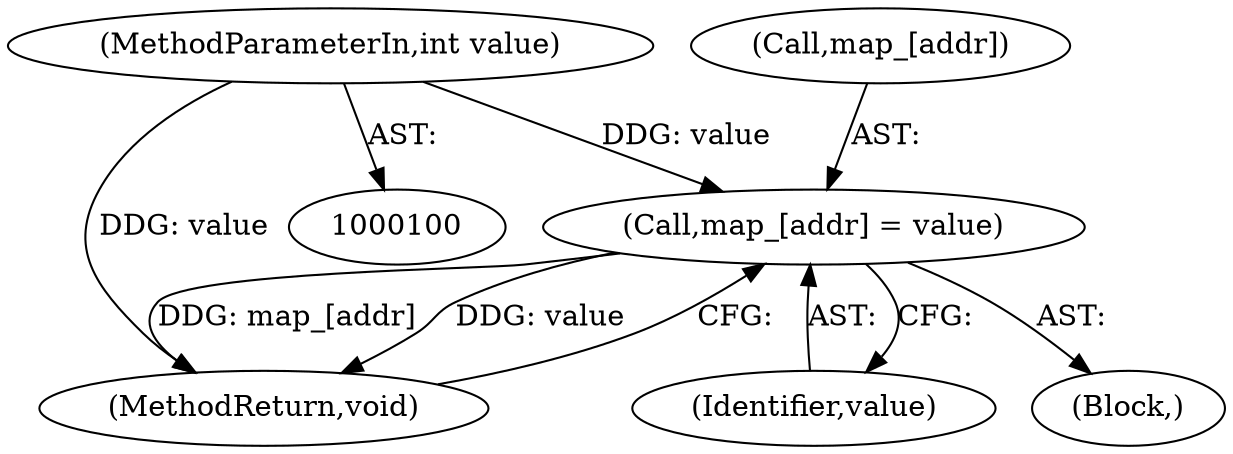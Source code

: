 digraph "1_Chrome_116d0963cadfbf55ef2ec3d13781987c4d80517a_22@array" {
"1000105" [label="(Call,map_[addr] = value)"];
"1000102" [label="(MethodParameterIn,int value)"];
"1000109" [label="(Identifier,value)"];
"1000106" [label="(Call,map_[addr])"];
"1000102" [label="(MethodParameterIn,int value)"];
"1000105" [label="(Call,map_[addr] = value)"];
"1000110" [label="(MethodReturn,void)"];
"1000103" [label="(Block,)"];
"1000105" -> "1000103"  [label="AST: "];
"1000105" -> "1000109"  [label="CFG: "];
"1000106" -> "1000105"  [label="AST: "];
"1000109" -> "1000105"  [label="AST: "];
"1000110" -> "1000105"  [label="CFG: "];
"1000105" -> "1000110"  [label="DDG: map_[addr]"];
"1000105" -> "1000110"  [label="DDG: value"];
"1000102" -> "1000105"  [label="DDG: value"];
"1000102" -> "1000100"  [label="AST: "];
"1000102" -> "1000110"  [label="DDG: value"];
}

